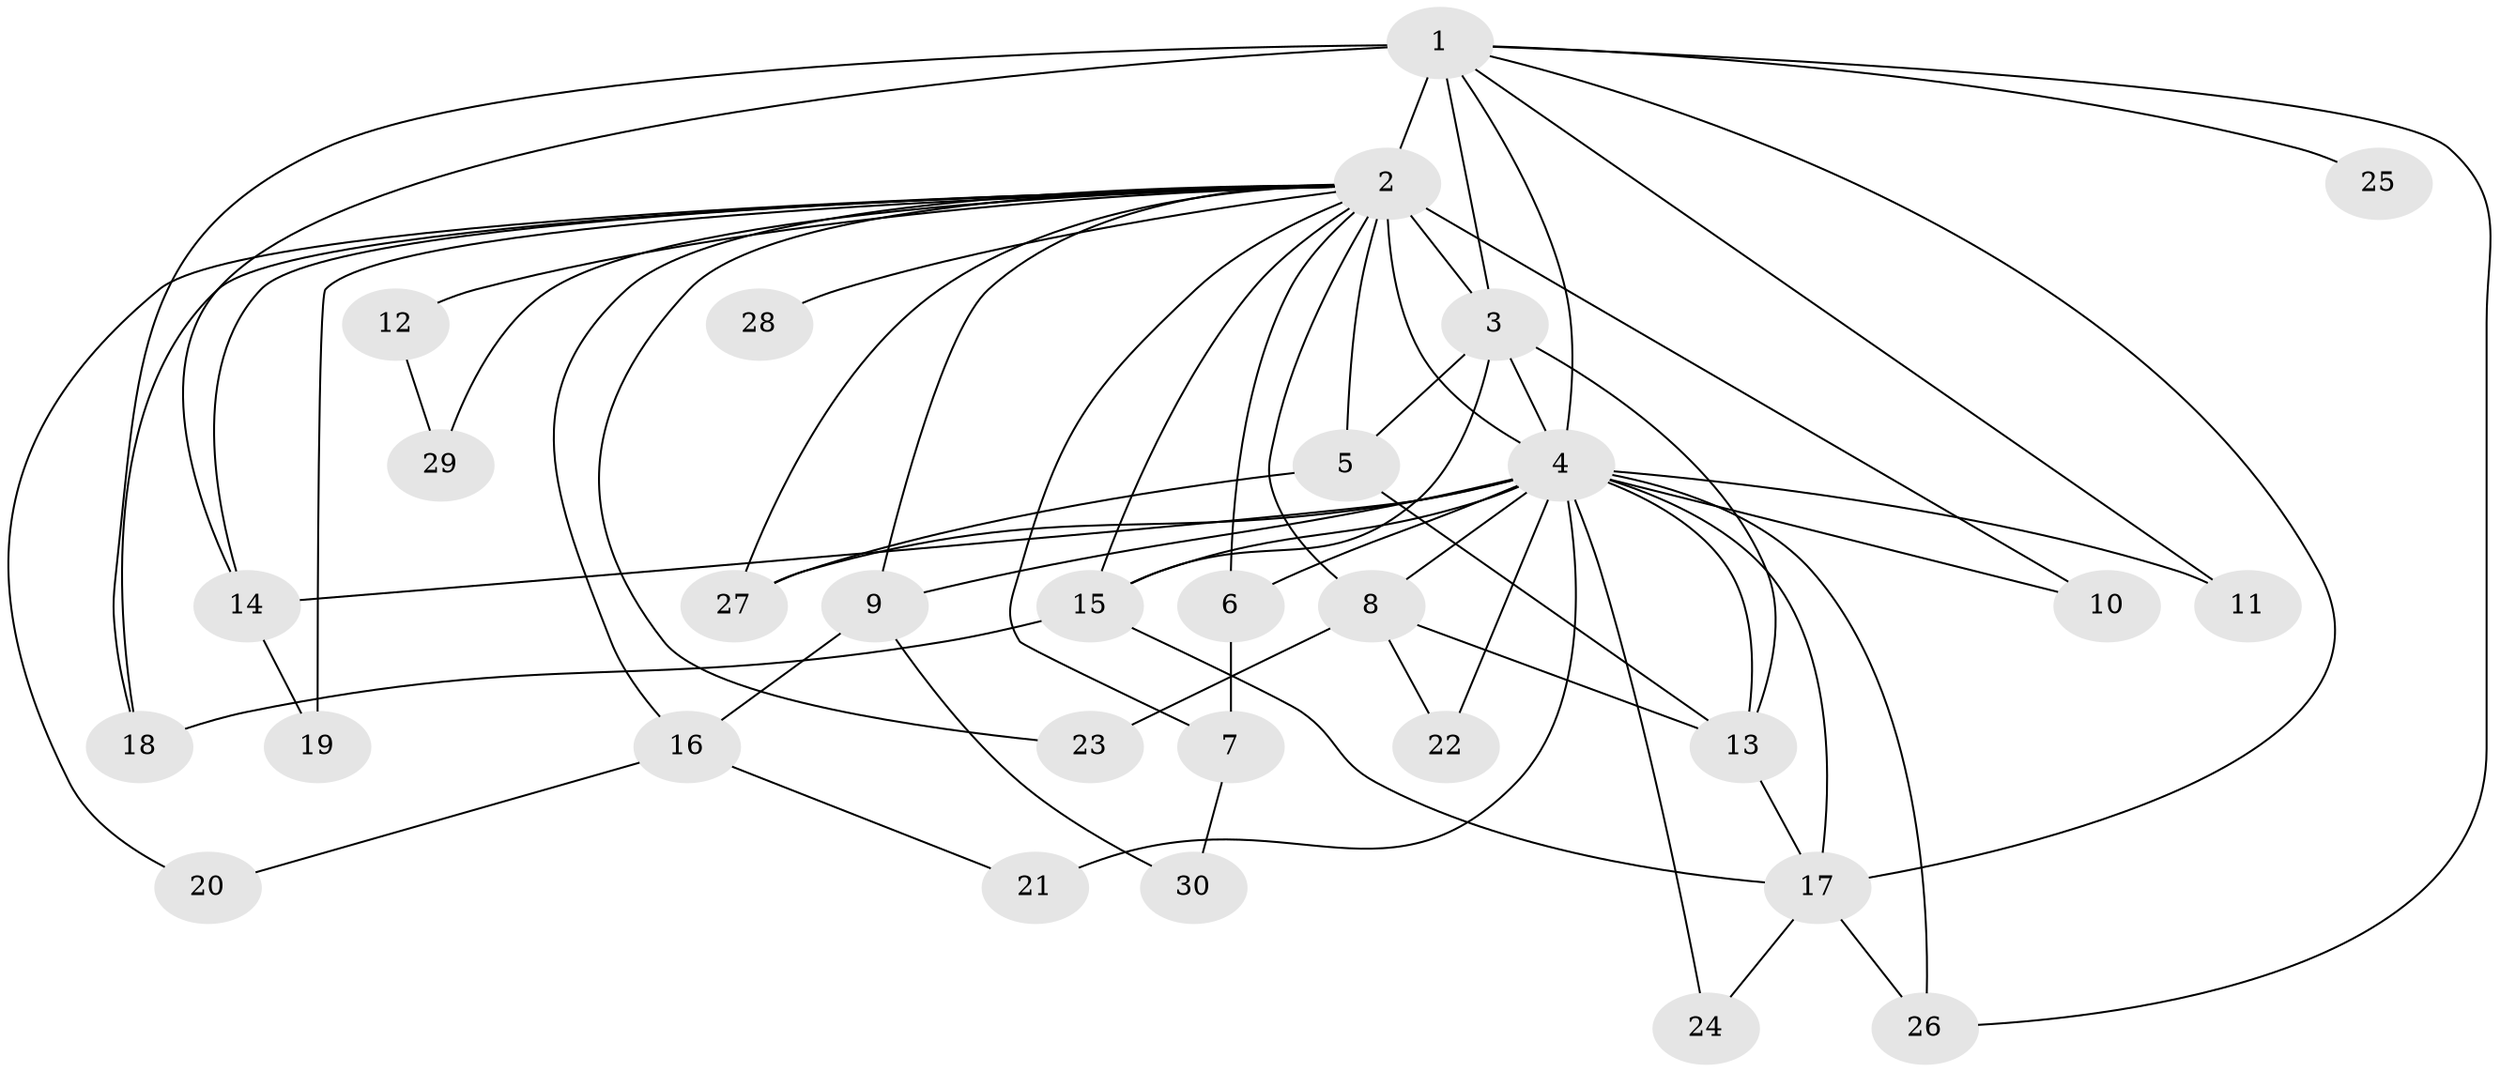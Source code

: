 // original degree distribution, {17: 0.03333333333333333, 12: 0.03333333333333333, 19: 0.05, 11: 0.016666666666666666, 13: 0.016666666666666666, 16: 0.016666666666666666, 3: 0.2833333333333333, 6: 0.03333333333333333, 4: 0.03333333333333333, 2: 0.45, 5: 0.03333333333333333}
// Generated by graph-tools (version 1.1) at 2025/34/03/09/25 02:34:45]
// undirected, 30 vertices, 64 edges
graph export_dot {
graph [start="1"]
  node [color=gray90,style=filled];
  1;
  2;
  3;
  4;
  5;
  6;
  7;
  8;
  9;
  10;
  11;
  12;
  13;
  14;
  15;
  16;
  17;
  18;
  19;
  20;
  21;
  22;
  23;
  24;
  25;
  26;
  27;
  28;
  29;
  30;
  1 -- 2 [weight=10.0];
  1 -- 3 [weight=4.0];
  1 -- 4 [weight=4.0];
  1 -- 11 [weight=1.0];
  1 -- 14 [weight=1.0];
  1 -- 17 [weight=1.0];
  1 -- 18 [weight=1.0];
  1 -- 25 [weight=1.0];
  1 -- 26 [weight=1.0];
  2 -- 3 [weight=8.0];
  2 -- 4 [weight=8.0];
  2 -- 5 [weight=1.0];
  2 -- 6 [weight=1.0];
  2 -- 7 [weight=1.0];
  2 -- 8 [weight=1.0];
  2 -- 9 [weight=1.0];
  2 -- 10 [weight=2.0];
  2 -- 12 [weight=2.0];
  2 -- 14 [weight=3.0];
  2 -- 15 [weight=1.0];
  2 -- 16 [weight=1.0];
  2 -- 18 [weight=2.0];
  2 -- 19 [weight=1.0];
  2 -- 20 [weight=1.0];
  2 -- 23 [weight=2.0];
  2 -- 27 [weight=1.0];
  2 -- 28 [weight=2.0];
  2 -- 29 [weight=1.0];
  3 -- 4 [weight=4.0];
  3 -- 5 [weight=2.0];
  3 -- 13 [weight=4.0];
  3 -- 15 [weight=2.0];
  4 -- 6 [weight=1.0];
  4 -- 8 [weight=2.0];
  4 -- 9 [weight=1.0];
  4 -- 10 [weight=1.0];
  4 -- 11 [weight=2.0];
  4 -- 13 [weight=1.0];
  4 -- 14 [weight=2.0];
  4 -- 15 [weight=1.0];
  4 -- 17 [weight=2.0];
  4 -- 21 [weight=1.0];
  4 -- 22 [weight=1.0];
  4 -- 24 [weight=1.0];
  4 -- 26 [weight=1.0];
  4 -- 27 [weight=1.0];
  5 -- 13 [weight=1.0];
  5 -- 27 [weight=1.0];
  6 -- 7 [weight=1.0];
  7 -- 30 [weight=1.0];
  8 -- 13 [weight=1.0];
  8 -- 22 [weight=1.0];
  8 -- 23 [weight=3.0];
  9 -- 16 [weight=1.0];
  9 -- 30 [weight=1.0];
  12 -- 29 [weight=1.0];
  13 -- 17 [weight=1.0];
  14 -- 19 [weight=1.0];
  15 -- 17 [weight=1.0];
  15 -- 18 [weight=1.0];
  16 -- 20 [weight=1.0];
  16 -- 21 [weight=1.0];
  17 -- 24 [weight=1.0];
  17 -- 26 [weight=1.0];
}
